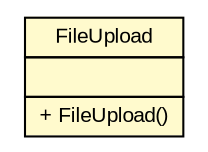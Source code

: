 #!/usr/local/bin/dot
#
# Class diagram 
# Generated by UMLGraph version R5_6 (http://www.umlgraph.org/)
#

digraph G {
	edge [fontname="arial",fontsize=10,labelfontname="arial",labelfontsize=10];
	node [fontname="arial",fontsize=10,shape=plaintext];
	nodesep=0.25;
	ranksep=0.5;
	// de.exb.platform.cloud.fileservice.model.FileUpload
	c300 [label=<<table title="de.exb.platform.cloud.fileservice.model.FileUpload" border="0" cellborder="1" cellspacing="0" cellpadding="2" port="p" bgcolor="lemonChiffon" href="./FileUpload.html">
		<tr><td><table border="0" cellspacing="0" cellpadding="1">
<tr><td align="center" balign="center"> FileUpload </td></tr>
		</table></td></tr>
		<tr><td><table border="0" cellspacing="0" cellpadding="1">
<tr><td align="left" balign="left">  </td></tr>
		</table></td></tr>
		<tr><td><table border="0" cellspacing="0" cellpadding="1">
<tr><td align="left" balign="left"> + FileUpload() </td></tr>
		</table></td></tr>
		</table>>, URL="./FileUpload.html", fontname="arial", fontcolor="black", fontsize=10.0];
}

